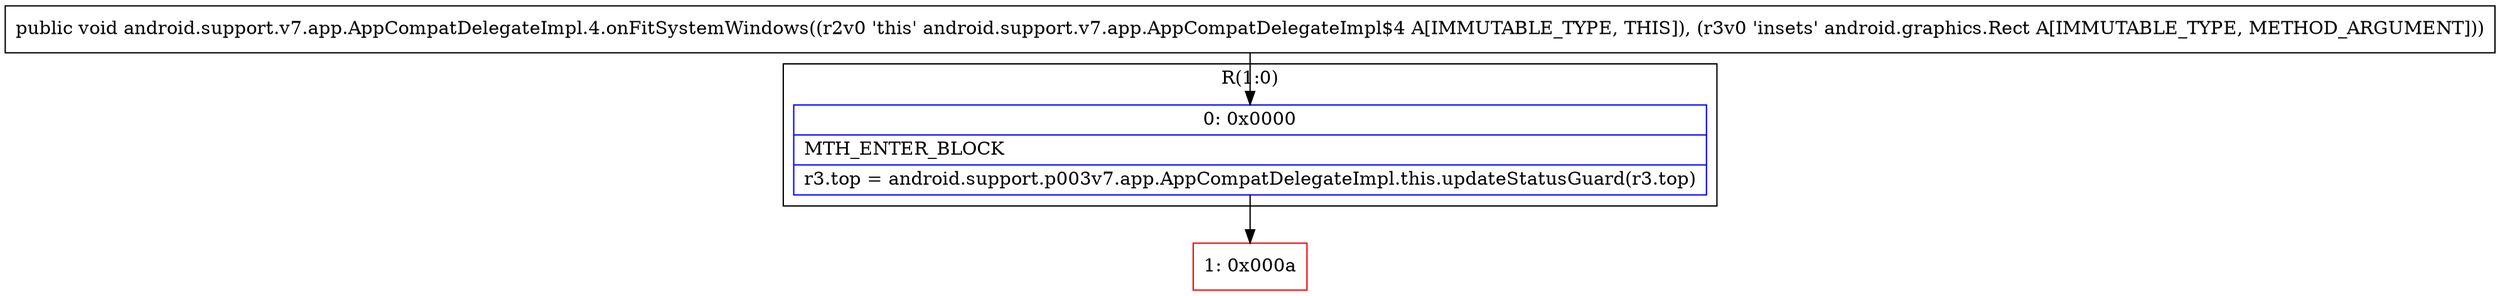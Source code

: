 digraph "CFG forandroid.support.v7.app.AppCompatDelegateImpl.4.onFitSystemWindows(Landroid\/graphics\/Rect;)V" {
subgraph cluster_Region_258135059 {
label = "R(1:0)";
node [shape=record,color=blue];
Node_0 [shape=record,label="{0\:\ 0x0000|MTH_ENTER_BLOCK\l|r3.top = android.support.p003v7.app.AppCompatDelegateImpl.this.updateStatusGuard(r3.top)\l}"];
}
Node_1 [shape=record,color=red,label="{1\:\ 0x000a}"];
MethodNode[shape=record,label="{public void android.support.v7.app.AppCompatDelegateImpl.4.onFitSystemWindows((r2v0 'this' android.support.v7.app.AppCompatDelegateImpl$4 A[IMMUTABLE_TYPE, THIS]), (r3v0 'insets' android.graphics.Rect A[IMMUTABLE_TYPE, METHOD_ARGUMENT])) }"];
MethodNode -> Node_0;
Node_0 -> Node_1;
}

